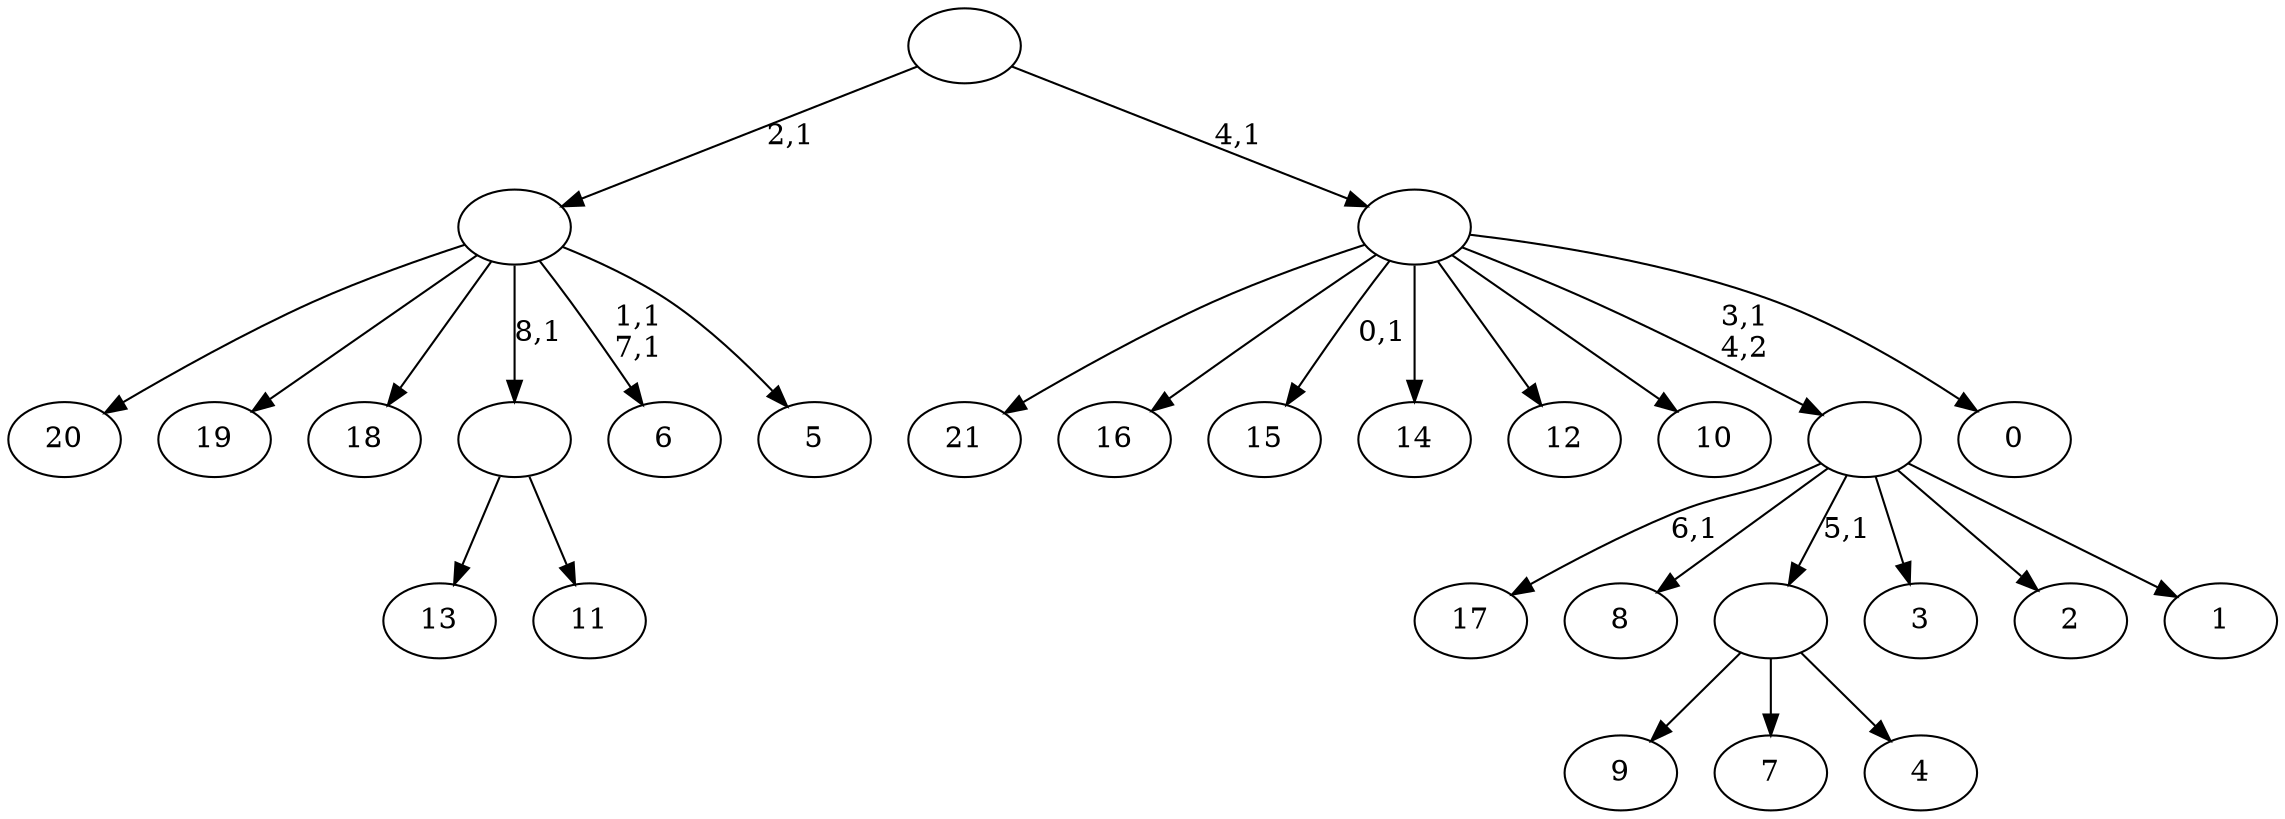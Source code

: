 digraph T {
	31 [label="21"]
	30 [label="20"]
	29 [label="19"]
	28 [label="18"]
	27 [label="17"]
	25 [label="16"]
	24 [label="15"]
	22 [label="14"]
	21 [label="13"]
	20 [label="12"]
	19 [label="11"]
	18 [label=""]
	17 [label="10"]
	16 [label="9"]
	15 [label="8"]
	14 [label="7"]
	13 [label="6"]
	10 [label="5"]
	9 [label=""]
	8 [label="4"]
	7 [label=""]
	6 [label="3"]
	5 [label="2"]
	4 [label="1"]
	3 [label=""]
	2 [label="0"]
	1 [label=""]
	0 [label=""]
	18 -> 21 [label=""]
	18 -> 19 [label=""]
	9 -> 13 [label="1,1\n7,1"]
	9 -> 30 [label=""]
	9 -> 29 [label=""]
	9 -> 28 [label=""]
	9 -> 18 [label="8,1"]
	9 -> 10 [label=""]
	7 -> 16 [label=""]
	7 -> 14 [label=""]
	7 -> 8 [label=""]
	3 -> 27 [label="6,1"]
	3 -> 15 [label=""]
	3 -> 7 [label="5,1"]
	3 -> 6 [label=""]
	3 -> 5 [label=""]
	3 -> 4 [label=""]
	1 -> 24 [label="0,1"]
	1 -> 31 [label=""]
	1 -> 25 [label=""]
	1 -> 22 [label=""]
	1 -> 20 [label=""]
	1 -> 17 [label=""]
	1 -> 3 [label="3,1\n4,2"]
	1 -> 2 [label=""]
	0 -> 9 [label="2,1"]
	0 -> 1 [label="4,1"]
}
